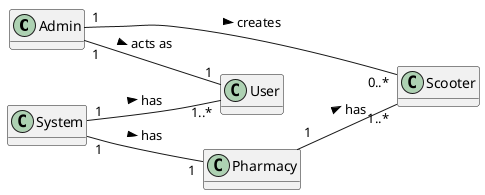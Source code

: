 @startuml
hide methods
left to right direction

class Admin {

}

class Scooter {

}

class System {

}

class User {

}

class Pharmacy {

}


Admin "1" -- "0..*" Scooter: creates >
Admin "1" -- "1" User: acts as >

Pharmacy "1" -- "1..*" Scooter: has >

System "1" -- "1..*" User: has >
System "1" -- "1" Pharmacy: has >

@enduml
